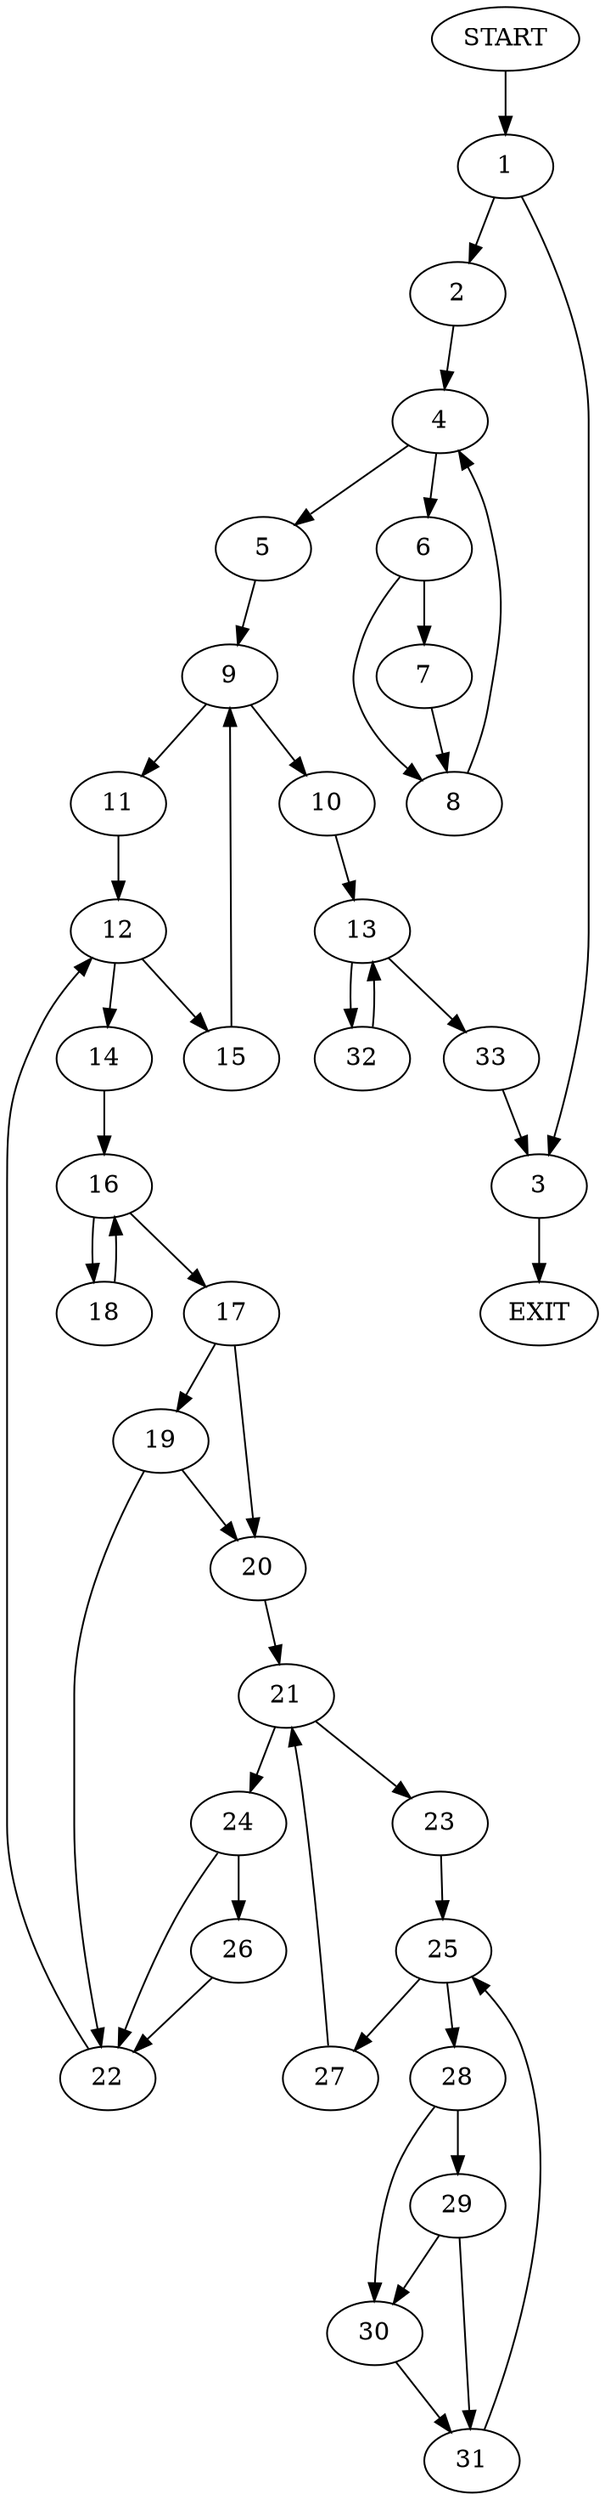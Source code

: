 digraph {
0 [label="START"]
34 [label="EXIT"]
0 -> 1
1 -> 2
1 -> 3
2 -> 4
3 -> 34
4 -> 5
4 -> 6
6 -> 7
6 -> 8
5 -> 9
7 -> 8
8 -> 4
9 -> 10
9 -> 11
11 -> 12
10 -> 13
12 -> 14
12 -> 15
14 -> 16
15 -> 9
16 -> 17
16 -> 18
18 -> 16
17 -> 19
17 -> 20
20 -> 21
19 -> 20
19 -> 22
22 -> 12
21 -> 23
21 -> 24
23 -> 25
24 -> 22
24 -> 26
25 -> 27
25 -> 28
28 -> 29
28 -> 30
27 -> 21
29 -> 31
29 -> 30
30 -> 31
31 -> 25
26 -> 22
13 -> 32
13 -> 33
32 -> 13
33 -> 3
}
